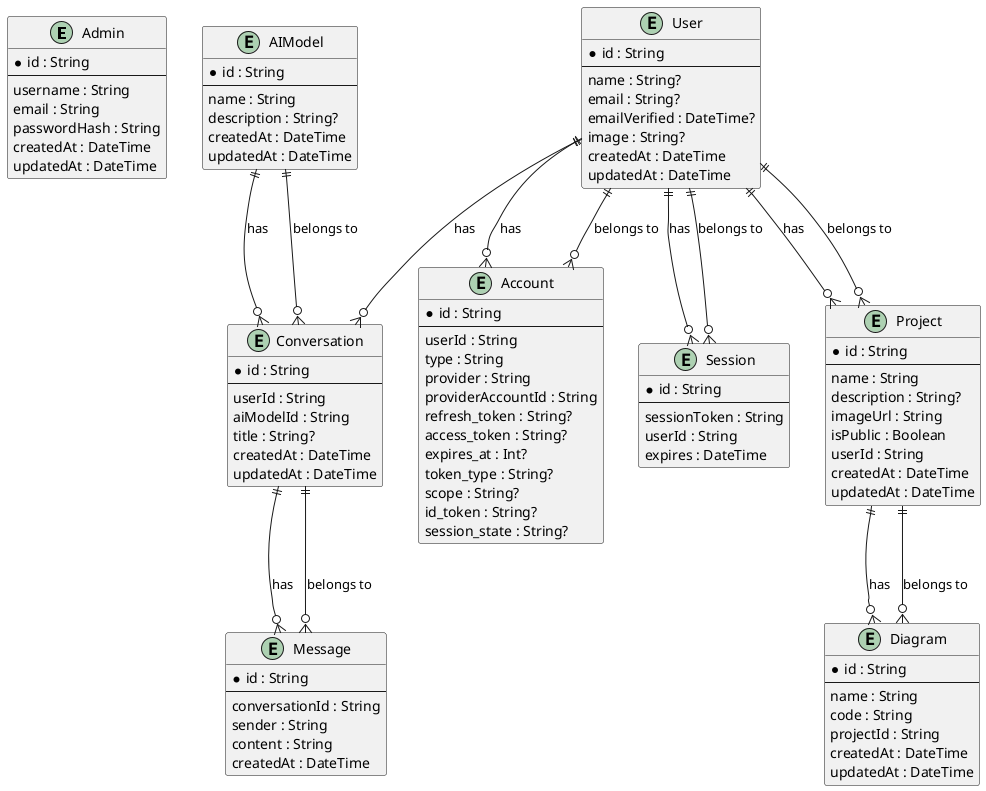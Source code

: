 @startuml
entity "Admin" as Admin {
  * id : String
  --
  username : String
  email : String
  passwordHash : String
  createdAt : DateTime
  updatedAt : DateTime
}

entity "AIModel" as AIModel {
  * id : String
  --
  name : String
  description : String?
  createdAt : DateTime
  updatedAt : DateTime
}

entity "Conversation" as Conversation {
  * id : String
  --
  userId : String
  aiModelId : String
  title : String?
  createdAt : DateTime
  updatedAt : DateTime
}

entity "Message" as Message {
  * id : String
  --
  conversationId : String
  sender : String
  content : String
  createdAt : DateTime
}

entity "Account" as Account {
  * id : String
  --
  userId : String
  type : String
  provider : String
  providerAccountId : String
  refresh_token : String?
  access_token : String?
  expires_at : Int?
  token_type : String?
  scope : String?
  id_token : String?
  session_state : String?
}

entity "Session" as Session {
  * id : String
  --
  sessionToken : String
  userId : String
  expires : DateTime
}

entity "User" as User {
  * id : String
  --
  name : String?
  email : String?
  emailVerified : DateTime?
  image : String?
  createdAt : DateTime
  updatedAt : DateTime
}

entity "Project" as Project {
  * id : String
  --
  name : String
  description : String?
  imageUrl : String
  isPublic : Boolean
  userId : String
  createdAt : DateTime
  updatedAt : DateTime
}

entity "Diagram" as Diagram {
  * id : String
  --
  name : String
  code : String
  projectId : String
  createdAt : DateTime
  updatedAt : DateTime
}

User ||--o{ Account : has
User ||--o{ Session : has
User ||--o{ Project : has
Project ||--o{ Diagram : has
AIModel ||--o{ Conversation : has
Conversation ||--o{ Message : has
User ||--o{ Conversation : has
Conversation }o--|| AIModel : belongs to
Message }o--|| Conversation : belongs to
Account }o--|| User : belongs to
Session }o--|| User : belongs to
Project }o--|| User : belongs to
Diagram }o--|| Project : belongs to
@enduml

